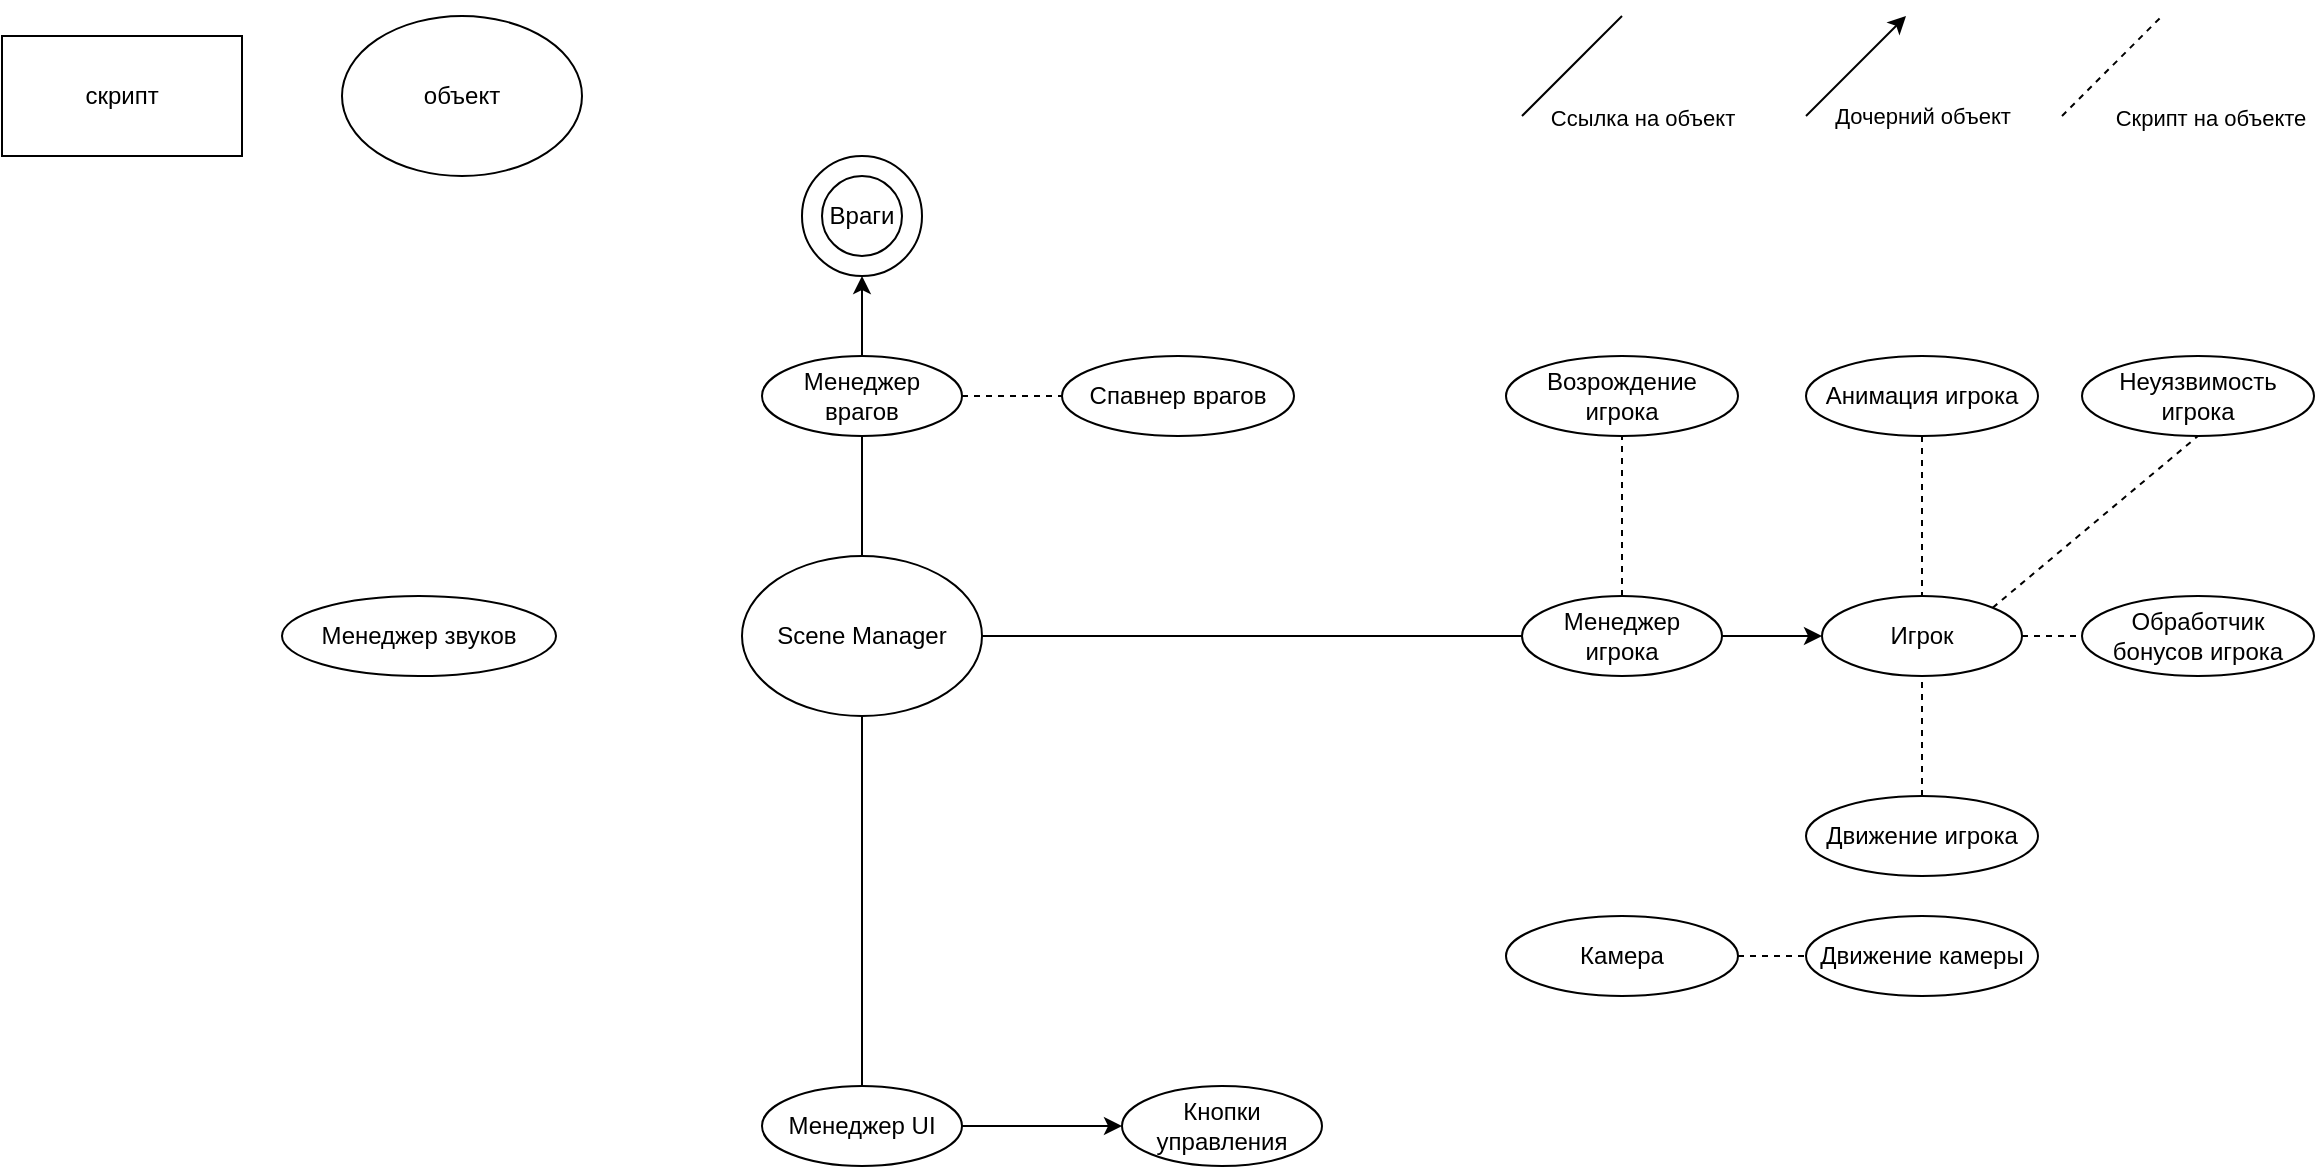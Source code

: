 <mxfile version="23.1.5" type="device">
  <diagram name="Страница — 1" id="XcapL5MGOkfBNxSVJoMk">
    <mxGraphModel dx="2501" dy="836" grid="1" gridSize="10" guides="1" tooltips="1" connect="1" arrows="1" fold="1" page="1" pageScale="1" pageWidth="827" pageHeight="1169" math="0" shadow="0">
      <root>
        <mxCell id="0" />
        <mxCell id="1" parent="0" />
        <mxCell id="NuPfiBLPYRxyQJP4NbKI-27" value="Враги" style="ellipse;whiteSpace=wrap;html=1;" parent="1" vertex="1">
          <mxGeometry x="-290" y="100" width="60" height="60" as="geometry" />
        </mxCell>
        <mxCell id="VNEuoeLulmIjFZXnp_Po-1" value="Менеджер игрока" style="ellipse;whiteSpace=wrap;html=1;" parent="1" vertex="1">
          <mxGeometry x="70" y="320" width="100" height="40" as="geometry" />
        </mxCell>
        <mxCell id="VNEuoeLulmIjFZXnp_Po-2" value="Игрок" style="ellipse;whiteSpace=wrap;html=1;" parent="1" vertex="1">
          <mxGeometry x="220" y="320" width="100" height="40" as="geometry" />
        </mxCell>
        <mxCell id="VNEuoeLulmIjFZXnp_Po-3" value="Движение игрока" style="ellipse;whiteSpace=wrap;html=1;" parent="1" vertex="1">
          <mxGeometry x="212" y="420" width="116" height="40" as="geometry" />
        </mxCell>
        <mxCell id="VNEuoeLulmIjFZXnp_Po-4" value="Анимация игрока" style="ellipse;whiteSpace=wrap;html=1;" parent="1" vertex="1">
          <mxGeometry x="212" y="200" width="116" height="40" as="geometry" />
        </mxCell>
        <mxCell id="VNEuoeLulmIjFZXnp_Po-5" value="Неуязвимость игрока" style="ellipse;whiteSpace=wrap;html=1;" parent="1" vertex="1">
          <mxGeometry x="350" y="200" width="116" height="40" as="geometry" />
        </mxCell>
        <mxCell id="VNEuoeLulmIjFZXnp_Po-6" value="Обработчик бонусов игрока" style="ellipse;whiteSpace=wrap;html=1;" parent="1" vertex="1">
          <mxGeometry x="350" y="320" width="116" height="40" as="geometry" />
        </mxCell>
        <mxCell id="VNEuoeLulmIjFZXnp_Po-7" value="Возрождение игрока" style="ellipse;whiteSpace=wrap;html=1;" parent="1" vertex="1">
          <mxGeometry x="62" y="200" width="116" height="40" as="geometry" />
        </mxCell>
        <mxCell id="VNEuoeLulmIjFZXnp_Po-8" value="Движение камеры" style="ellipse;whiteSpace=wrap;html=1;" parent="1" vertex="1">
          <mxGeometry x="212" y="480" width="116" height="40" as="geometry" />
        </mxCell>
        <mxCell id="VNEuoeLulmIjFZXnp_Po-10" value="" style="endArrow=classic;html=1;rounded=0;exitX=1;exitY=0.5;exitDx=0;exitDy=0;entryX=0;entryY=0.5;entryDx=0;entryDy=0;" parent="1" source="VNEuoeLulmIjFZXnp_Po-1" target="VNEuoeLulmIjFZXnp_Po-2" edge="1">
          <mxGeometry width="50" height="50" relative="1" as="geometry">
            <mxPoint x="390" y="450" as="sourcePoint" />
            <mxPoint x="440" y="400" as="targetPoint" />
          </mxGeometry>
        </mxCell>
        <mxCell id="VNEuoeLulmIjFZXnp_Po-12" value="Кнопки управления" style="ellipse;whiteSpace=wrap;html=1;" parent="1" vertex="1">
          <mxGeometry x="-130" y="565" width="100" height="40" as="geometry" />
        </mxCell>
        <mxCell id="VNEuoeLulmIjFZXnp_Po-15" value="" style="endArrow=none;dashed=1;html=1;rounded=0;exitX=0.5;exitY=0;exitDx=0;exitDy=0;entryX=0.5;entryY=1;entryDx=0;entryDy=0;" parent="1" source="VNEuoeLulmIjFZXnp_Po-3" target="VNEuoeLulmIjFZXnp_Po-2" edge="1">
          <mxGeometry width="50" height="50" relative="1" as="geometry">
            <mxPoint x="390" y="450" as="sourcePoint" />
            <mxPoint x="440" y="400" as="targetPoint" />
          </mxGeometry>
        </mxCell>
        <mxCell id="VNEuoeLulmIjFZXnp_Po-16" value="" style="endArrow=none;html=1;rounded=0;" parent="1" edge="1">
          <mxGeometry width="50" height="50" relative="1" as="geometry">
            <mxPoint x="70" y="80" as="sourcePoint" />
            <mxPoint x="120" y="30" as="targetPoint" />
          </mxGeometry>
        </mxCell>
        <mxCell id="VNEuoeLulmIjFZXnp_Po-17" value="Ссылка на объект" style="edgeLabel;html=1;align=center;verticalAlign=middle;resizable=0;points=[];" parent="VNEuoeLulmIjFZXnp_Po-16" vertex="1" connectable="0">
          <mxGeometry x="0.22" y="-1" relative="1" as="geometry">
            <mxPoint x="29" y="30" as="offset" />
          </mxGeometry>
        </mxCell>
        <mxCell id="VNEuoeLulmIjFZXnp_Po-18" value="" style="endArrow=classic;html=1;rounded=0;" parent="1" edge="1">
          <mxGeometry width="50" height="50" relative="1" as="geometry">
            <mxPoint x="212" y="80" as="sourcePoint" />
            <mxPoint x="262" y="30" as="targetPoint" />
          </mxGeometry>
        </mxCell>
        <mxCell id="VNEuoeLulmIjFZXnp_Po-19" value="Дочерний объект" style="edgeLabel;html=1;align=center;verticalAlign=middle;resizable=0;points=[];" parent="VNEuoeLulmIjFZXnp_Po-18" vertex="1" connectable="0">
          <mxGeometry x="-0.38" y="-2" relative="1" as="geometry">
            <mxPoint x="41" y="14" as="offset" />
          </mxGeometry>
        </mxCell>
        <mxCell id="VNEuoeLulmIjFZXnp_Po-20" value="" style="endArrow=none;dashed=1;html=1;rounded=0;" parent="1" edge="1">
          <mxGeometry width="50" height="50" relative="1" as="geometry">
            <mxPoint x="340" y="80" as="sourcePoint" />
            <mxPoint x="390" y="30" as="targetPoint" />
          </mxGeometry>
        </mxCell>
        <mxCell id="VNEuoeLulmIjFZXnp_Po-21" value="Скрипт на объекте" style="edgeLabel;html=1;align=center;verticalAlign=middle;resizable=0;points=[];" parent="VNEuoeLulmIjFZXnp_Po-20" vertex="1" connectable="0">
          <mxGeometry x="-0.64" y="-3" relative="1" as="geometry">
            <mxPoint x="63" y="7" as="offset" />
          </mxGeometry>
        </mxCell>
        <mxCell id="VNEuoeLulmIjFZXnp_Po-22" value="Камера" style="ellipse;whiteSpace=wrap;html=1;" parent="1" vertex="1">
          <mxGeometry x="62" y="480" width="116" height="40" as="geometry" />
        </mxCell>
        <mxCell id="VNEuoeLulmIjFZXnp_Po-24" value="" style="endArrow=none;dashed=1;html=1;rounded=0;exitX=1;exitY=0.5;exitDx=0;exitDy=0;entryX=0;entryY=0.5;entryDx=0;entryDy=0;" parent="1" source="VNEuoeLulmIjFZXnp_Po-22" target="VNEuoeLulmIjFZXnp_Po-8" edge="1">
          <mxGeometry width="50" height="50" relative="1" as="geometry">
            <mxPoint x="350" y="90" as="sourcePoint" />
            <mxPoint x="400" y="40" as="targetPoint" />
          </mxGeometry>
        </mxCell>
        <mxCell id="VNEuoeLulmIjFZXnp_Po-26" value="" style="endArrow=none;dashed=1;html=1;rounded=0;exitX=0.5;exitY=1;exitDx=0;exitDy=0;entryX=0.5;entryY=0;entryDx=0;entryDy=0;" parent="1" source="VNEuoeLulmIjFZXnp_Po-4" target="VNEuoeLulmIjFZXnp_Po-2" edge="1">
          <mxGeometry width="50" height="50" relative="1" as="geometry">
            <mxPoint x="350" y="90" as="sourcePoint" />
            <mxPoint x="400" y="40" as="targetPoint" />
          </mxGeometry>
        </mxCell>
        <mxCell id="VNEuoeLulmIjFZXnp_Po-28" value="" style="endArrow=none;dashed=1;html=1;rounded=0;exitX=1;exitY=0;exitDx=0;exitDy=0;entryX=0.5;entryY=1;entryDx=0;entryDy=0;" parent="1" source="VNEuoeLulmIjFZXnp_Po-2" target="VNEuoeLulmIjFZXnp_Po-5" edge="1">
          <mxGeometry width="50" height="50" relative="1" as="geometry">
            <mxPoint x="350" y="90" as="sourcePoint" />
            <mxPoint x="400" y="40" as="targetPoint" />
          </mxGeometry>
        </mxCell>
        <mxCell id="VNEuoeLulmIjFZXnp_Po-30" value="" style="endArrow=none;dashed=1;html=1;rounded=0;exitX=1;exitY=0.5;exitDx=0;exitDy=0;entryX=0;entryY=0.5;entryDx=0;entryDy=0;" parent="1" source="VNEuoeLulmIjFZXnp_Po-2" target="VNEuoeLulmIjFZXnp_Po-6" edge="1">
          <mxGeometry width="50" height="50" relative="1" as="geometry">
            <mxPoint x="350" y="90" as="sourcePoint" />
            <mxPoint x="400" y="40" as="targetPoint" />
          </mxGeometry>
        </mxCell>
        <mxCell id="VNEuoeLulmIjFZXnp_Po-32" value="" style="endArrow=none;dashed=1;html=1;rounded=0;exitX=0.5;exitY=0;exitDx=0;exitDy=0;entryX=0.5;entryY=1;entryDx=0;entryDy=0;" parent="1" source="VNEuoeLulmIjFZXnp_Po-1" target="VNEuoeLulmIjFZXnp_Po-7" edge="1">
          <mxGeometry width="50" height="50" relative="1" as="geometry">
            <mxPoint x="350" y="90" as="sourcePoint" />
            <mxPoint x="400" y="40" as="targetPoint" />
          </mxGeometry>
        </mxCell>
        <mxCell id="NuPfiBLPYRxyQJP4NbKI-3" value="скрипт" style="rounded=0;whiteSpace=wrap;html=1;" parent="1" vertex="1">
          <mxGeometry x="-690" y="40" width="120" height="60" as="geometry" />
        </mxCell>
        <mxCell id="NuPfiBLPYRxyQJP4NbKI-4" value="объект" style="ellipse;whiteSpace=wrap;html=1;" parent="1" vertex="1">
          <mxGeometry x="-520" y="30" width="120" height="80" as="geometry" />
        </mxCell>
        <mxCell id="NuPfiBLPYRxyQJP4NbKI-7" value="Scene Manager" style="ellipse;whiteSpace=wrap;html=1;" parent="1" vertex="1">
          <mxGeometry x="-320" y="300" width="120" height="80" as="geometry" />
        </mxCell>
        <mxCell id="NuPfiBLPYRxyQJP4NbKI-9" value="Менеджер UI" style="ellipse;whiteSpace=wrap;html=1;" parent="1" vertex="1">
          <mxGeometry x="-310" y="565" width="100" height="40" as="geometry" />
        </mxCell>
        <mxCell id="NuPfiBLPYRxyQJP4NbKI-11" value="" style="endArrow=classic;html=1;rounded=0;exitX=1;exitY=0.5;exitDx=0;exitDy=0;entryX=0;entryY=0.5;entryDx=0;entryDy=0;" parent="1" source="NuPfiBLPYRxyQJP4NbKI-9" target="VNEuoeLulmIjFZXnp_Po-12" edge="1">
          <mxGeometry width="50" height="50" relative="1" as="geometry">
            <mxPoint x="222" y="90" as="sourcePoint" />
            <mxPoint x="272" y="40" as="targetPoint" />
          </mxGeometry>
        </mxCell>
        <mxCell id="NuPfiBLPYRxyQJP4NbKI-13" value="" style="endArrow=none;html=1;rounded=0;exitX=0.5;exitY=1;exitDx=0;exitDy=0;entryX=0.5;entryY=0;entryDx=0;entryDy=0;" parent="1" source="NuPfiBLPYRxyQJP4NbKI-7" target="NuPfiBLPYRxyQJP4NbKI-9" edge="1">
          <mxGeometry width="50" height="50" relative="1" as="geometry">
            <mxPoint x="80" y="90" as="sourcePoint" />
            <mxPoint x="130" y="40" as="targetPoint" />
          </mxGeometry>
        </mxCell>
        <mxCell id="NuPfiBLPYRxyQJP4NbKI-15" value="" style="endArrow=none;html=1;rounded=0;exitX=1;exitY=0.5;exitDx=0;exitDy=0;entryX=0;entryY=0.5;entryDx=0;entryDy=0;" parent="1" source="NuPfiBLPYRxyQJP4NbKI-7" target="VNEuoeLulmIjFZXnp_Po-1" edge="1">
          <mxGeometry width="50" height="50" relative="1" as="geometry">
            <mxPoint x="-250" y="390" as="sourcePoint" />
            <mxPoint x="-240" y="575" as="targetPoint" />
          </mxGeometry>
        </mxCell>
        <mxCell id="NuPfiBLPYRxyQJP4NbKI-16" value="Менеджер врагов" style="ellipse;whiteSpace=wrap;html=1;" parent="1" vertex="1">
          <mxGeometry x="-310" y="200" width="100" height="40" as="geometry" />
        </mxCell>
        <mxCell id="NuPfiBLPYRxyQJP4NbKI-17" value="" style="endArrow=none;html=1;rounded=0;exitX=0.5;exitY=0;exitDx=0;exitDy=0;entryX=0.5;entryY=1;entryDx=0;entryDy=0;" parent="1" source="NuPfiBLPYRxyQJP4NbKI-7" target="NuPfiBLPYRxyQJP4NbKI-16" edge="1">
          <mxGeometry width="50" height="50" relative="1" as="geometry">
            <mxPoint x="-190" y="350" as="sourcePoint" />
            <mxPoint x="80" y="350" as="targetPoint" />
          </mxGeometry>
        </mxCell>
        <mxCell id="NuPfiBLPYRxyQJP4NbKI-19" value="" style="endArrow=none;dashed=1;html=1;rounded=0;exitX=1;exitY=0.5;exitDx=0;exitDy=0;entryX=0;entryY=0.5;entryDx=0;entryDy=0;" parent="1" source="NuPfiBLPYRxyQJP4NbKI-16" target="NuPfiBLPYRxyQJP4NbKI-21" edge="1">
          <mxGeometry width="50" height="50" relative="1" as="geometry">
            <mxPoint x="350" y="90" as="sourcePoint" />
            <mxPoint x="-150" y="220" as="targetPoint" />
          </mxGeometry>
        </mxCell>
        <mxCell id="NuPfiBLPYRxyQJP4NbKI-21" value="Спавнер врагов" style="ellipse;whiteSpace=wrap;html=1;" parent="1" vertex="1">
          <mxGeometry x="-160" y="200" width="116" height="40" as="geometry" />
        </mxCell>
        <mxCell id="NuPfiBLPYRxyQJP4NbKI-25" value="Враги" style="ellipse;whiteSpace=wrap;html=1;" parent="1" vertex="1">
          <mxGeometry x="-280" y="110" width="40" height="40" as="geometry" />
        </mxCell>
        <mxCell id="NuPfiBLPYRxyQJP4NbKI-26" value="" style="endArrow=classic;html=1;rounded=0;exitX=0.5;exitY=0;exitDx=0;exitDy=0;entryX=0.5;entryY=1;entryDx=0;entryDy=0;" parent="1" source="NuPfiBLPYRxyQJP4NbKI-16" target="NuPfiBLPYRxyQJP4NbKI-27" edge="1">
          <mxGeometry width="50" height="50" relative="1" as="geometry">
            <mxPoint x="-120" y="250" as="sourcePoint" />
            <mxPoint x="-70" y="200" as="targetPoint" />
          </mxGeometry>
        </mxCell>
        <mxCell id="NuPfiBLPYRxyQJP4NbKI-28" value="Менеджер звуков" style="ellipse;whiteSpace=wrap;html=1;" parent="1" vertex="1">
          <mxGeometry x="-550" y="320" width="137" height="40" as="geometry" />
        </mxCell>
      </root>
    </mxGraphModel>
  </diagram>
</mxfile>
